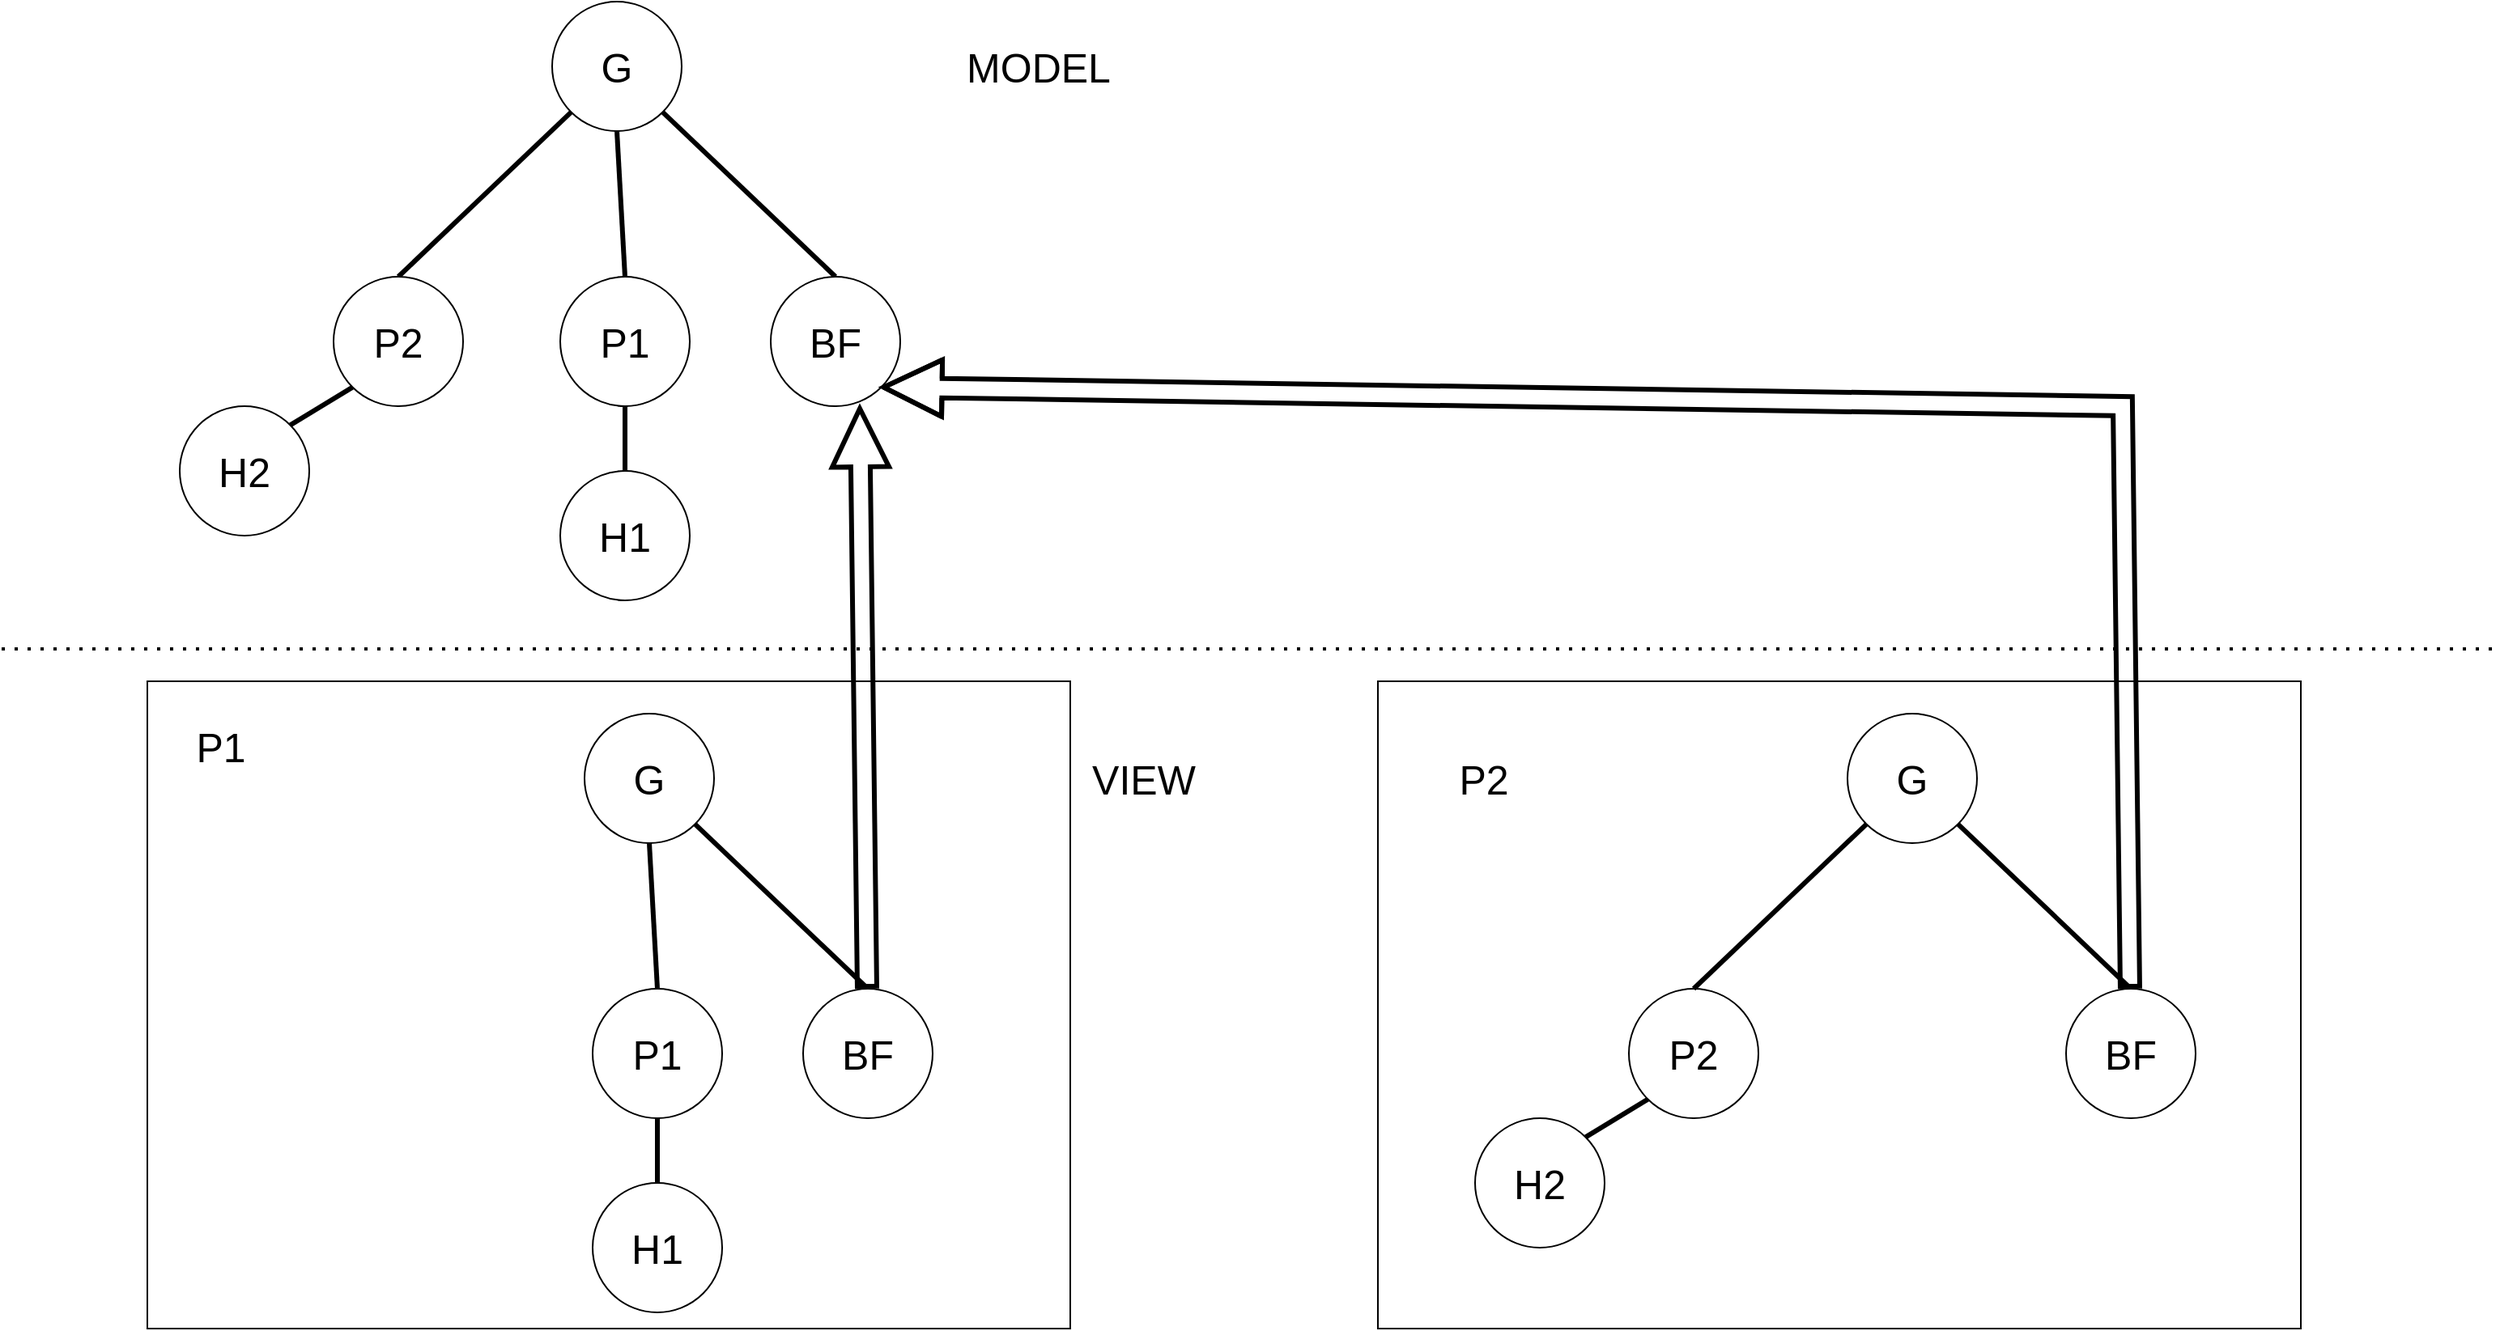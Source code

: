 <mxfile pages="2">
    <diagram name="GameLoop logics" id="K8I0entXAn2vORYXvAi0">
        <mxGraphModel dx="1479" dy="970" grid="1" gridSize="10" guides="1" tooltips="1" connect="1" arrows="1" fold="1" page="1" pageScale="1" pageWidth="827" pageHeight="1169" math="0" shadow="0">
            <root>
                <mxCell id="0"/>
                <mxCell id="1" parent="0"/>
                <mxCell id="wLyuKHuWmscirSS6YlSI-44" value="" style="rounded=0;whiteSpace=wrap;html=1;fontSize=25;" vertex="1" parent="1">
                    <mxGeometry x="100" y="460" width="570" height="400" as="geometry"/>
                </mxCell>
                <mxCell id="wLyuKHuWmscirSS6YlSI-26" value="" style="rounded=0;whiteSpace=wrap;html=1;fontSize=25;" vertex="1" parent="1">
                    <mxGeometry x="860" y="460" width="570" height="400" as="geometry"/>
                </mxCell>
                <mxCell id="wLyuKHuWmscirSS6YlSI-5" style="edgeStyle=none;rounded=0;html=1;exitX=0;exitY=1;exitDx=0;exitDy=0;entryX=0.5;entryY=0;entryDx=0;entryDy=0;strokeWidth=3;fontSize=25;endArrow=none;endFill=0;endSize=11;" edge="1" parent="1" source="wLyuKHuWmscirSS6YlSI-1" target="wLyuKHuWmscirSS6YlSI-4">
                    <mxGeometry relative="1" as="geometry"/>
                </mxCell>
                <mxCell id="wLyuKHuWmscirSS6YlSI-6" style="edgeStyle=none;rounded=0;html=1;exitX=0.5;exitY=1;exitDx=0;exitDy=0;entryX=0.5;entryY=0;entryDx=0;entryDy=0;strokeWidth=3;fontSize=25;endArrow=none;endFill=0;endSize=11;" edge="1" parent="1" source="wLyuKHuWmscirSS6YlSI-1" target="wLyuKHuWmscirSS6YlSI-3">
                    <mxGeometry relative="1" as="geometry"/>
                </mxCell>
                <mxCell id="wLyuKHuWmscirSS6YlSI-7" style="edgeStyle=none;rounded=0;html=1;exitX=1;exitY=1;exitDx=0;exitDy=0;entryX=0.5;entryY=0;entryDx=0;entryDy=0;strokeWidth=3;fontSize=25;endArrow=none;endFill=0;endSize=11;" edge="1" parent="1" source="wLyuKHuWmscirSS6YlSI-1" target="wLyuKHuWmscirSS6YlSI-2">
                    <mxGeometry relative="1" as="geometry"/>
                </mxCell>
                <mxCell id="wLyuKHuWmscirSS6YlSI-1" value="G" style="ellipse;whiteSpace=wrap;html=1;aspect=fixed;fontSize=25;" vertex="1" parent="1">
                    <mxGeometry x="350" y="40" width="80" height="80" as="geometry"/>
                </mxCell>
                <mxCell id="wLyuKHuWmscirSS6YlSI-2" value="BF" style="ellipse;whiteSpace=wrap;html=1;aspect=fixed;fontSize=25;" vertex="1" parent="1">
                    <mxGeometry x="485" y="210" width="80" height="80" as="geometry"/>
                </mxCell>
                <mxCell id="wLyuKHuWmscirSS6YlSI-11" style="edgeStyle=none;rounded=0;html=1;exitX=0.5;exitY=1;exitDx=0;exitDy=0;entryX=0.5;entryY=0;entryDx=0;entryDy=0;strokeWidth=3;fontSize=25;endArrow=none;endFill=0;endSize=11;" edge="1" parent="1" source="wLyuKHuWmscirSS6YlSI-3" target="wLyuKHuWmscirSS6YlSI-10">
                    <mxGeometry relative="1" as="geometry"/>
                </mxCell>
                <mxCell id="wLyuKHuWmscirSS6YlSI-3" value="P1" style="ellipse;whiteSpace=wrap;html=1;aspect=fixed;fontSize=25;" vertex="1" parent="1">
                    <mxGeometry x="355" y="210" width="80" height="80" as="geometry"/>
                </mxCell>
                <mxCell id="wLyuKHuWmscirSS6YlSI-8" style="edgeStyle=none;rounded=0;html=1;exitX=0;exitY=1;exitDx=0;exitDy=0;strokeWidth=3;fontSize=25;endArrow=none;endFill=0;endSize=11;entryX=1;entryY=0;entryDx=0;entryDy=0;" edge="1" parent="1" source="wLyuKHuWmscirSS6YlSI-4" target="wLyuKHuWmscirSS6YlSI-9">
                    <mxGeometry relative="1" as="geometry">
                        <mxPoint x="170" y="320" as="targetPoint"/>
                    </mxGeometry>
                </mxCell>
                <mxCell id="wLyuKHuWmscirSS6YlSI-4" value="P2" style="ellipse;whiteSpace=wrap;html=1;aspect=fixed;fontSize=25;" vertex="1" parent="1">
                    <mxGeometry x="215" y="210" width="80" height="80" as="geometry"/>
                </mxCell>
                <mxCell id="wLyuKHuWmscirSS6YlSI-9" value="H2" style="ellipse;whiteSpace=wrap;html=1;aspect=fixed;fontSize=25;" vertex="1" parent="1">
                    <mxGeometry x="120" y="290" width="80" height="80" as="geometry"/>
                </mxCell>
                <mxCell id="wLyuKHuWmscirSS6YlSI-10" value="H1" style="ellipse;whiteSpace=wrap;html=1;aspect=fixed;fontSize=25;" vertex="1" parent="1">
                    <mxGeometry x="355" y="330" width="80" height="80" as="geometry"/>
                </mxCell>
                <mxCell id="wLyuKHuWmscirSS6YlSI-12" value="" style="endArrow=none;dashed=1;html=1;dashPattern=1 3;strokeWidth=2;rounded=0;fontSize=25;endSize=11;" edge="1" parent="1">
                    <mxGeometry width="50" height="50" relative="1" as="geometry">
                        <mxPoint x="10" y="440" as="sourcePoint"/>
                        <mxPoint x="1550" y="440" as="targetPoint"/>
                    </mxGeometry>
                </mxCell>
                <mxCell id="wLyuKHuWmscirSS6YlSI-13" value="MODEL" style="text;html=1;align=center;verticalAlign=middle;resizable=0;points=[];autosize=1;strokeColor=none;fillColor=none;fontSize=25;" vertex="1" parent="1">
                    <mxGeometry x="595" y="60" width="110" height="40" as="geometry"/>
                </mxCell>
                <mxCell id="wLyuKHuWmscirSS6YlSI-14" value="VIEW" style="text;html=1;align=center;verticalAlign=middle;resizable=0;points=[];autosize=1;strokeColor=none;fillColor=none;fontSize=25;" vertex="1" parent="1">
                    <mxGeometry x="670" y="500" width="90" height="40" as="geometry"/>
                </mxCell>
                <mxCell id="wLyuKHuWmscirSS6YlSI-16" style="edgeStyle=none;rounded=0;html=1;exitX=0.5;exitY=1;exitDx=0;exitDy=0;entryX=0.5;entryY=0;entryDx=0;entryDy=0;strokeWidth=3;fontSize=25;endArrow=none;endFill=0;endSize=11;" edge="1" parent="1" source="wLyuKHuWmscirSS6YlSI-18" target="wLyuKHuWmscirSS6YlSI-21">
                    <mxGeometry relative="1" as="geometry"/>
                </mxCell>
                <mxCell id="wLyuKHuWmscirSS6YlSI-17" style="edgeStyle=none;rounded=0;html=1;exitX=1;exitY=1;exitDx=0;exitDy=0;entryX=0.5;entryY=0;entryDx=0;entryDy=0;strokeWidth=3;fontSize=25;endArrow=none;endFill=0;endSize=11;" edge="1" parent="1" source="wLyuKHuWmscirSS6YlSI-18" target="wLyuKHuWmscirSS6YlSI-19">
                    <mxGeometry relative="1" as="geometry"/>
                </mxCell>
                <mxCell id="wLyuKHuWmscirSS6YlSI-18" value="G" style="ellipse;whiteSpace=wrap;html=1;aspect=fixed;fontSize=25;" vertex="1" parent="1">
                    <mxGeometry x="370" y="480" width="80" height="80" as="geometry"/>
                </mxCell>
                <mxCell id="wLyuKHuWmscirSS6YlSI-19" value="BF" style="ellipse;whiteSpace=wrap;html=1;aspect=fixed;fontSize=25;" vertex="1" parent="1">
                    <mxGeometry x="505" y="650" width="80" height="80" as="geometry"/>
                </mxCell>
                <mxCell id="wLyuKHuWmscirSS6YlSI-45" style="edgeStyle=none;rounded=0;html=1;exitX=0.5;exitY=1;exitDx=0;exitDy=0;entryX=0.5;entryY=0;entryDx=0;entryDy=0;strokeWidth=3;fontSize=25;endArrow=none;endFill=0;endSize=11;" edge="1" parent="1" source="wLyuKHuWmscirSS6YlSI-21" target="wLyuKHuWmscirSS6YlSI-25">
                    <mxGeometry relative="1" as="geometry"/>
                </mxCell>
                <mxCell id="wLyuKHuWmscirSS6YlSI-21" value="P1" style="ellipse;whiteSpace=wrap;html=1;aspect=fixed;fontSize=25;" vertex="1" parent="1">
                    <mxGeometry x="375" y="650" width="80" height="80" as="geometry"/>
                </mxCell>
                <mxCell id="wLyuKHuWmscirSS6YlSI-25" value="H1" style="ellipse;whiteSpace=wrap;html=1;aspect=fixed;fontSize=25;" vertex="1" parent="1">
                    <mxGeometry x="375" y="770" width="80" height="80" as="geometry"/>
                </mxCell>
                <mxCell id="wLyuKHuWmscirSS6YlSI-34" style="edgeStyle=none;rounded=0;html=1;exitX=0;exitY=1;exitDx=0;exitDy=0;strokeWidth=3;fontSize=25;endArrow=none;endFill=0;endSize=11;entryX=1;entryY=0;entryDx=0;entryDy=0;" edge="1" source="wLyuKHuWmscirSS6YlSI-36" target="wLyuKHuWmscirSS6YlSI-35" parent="1">
                    <mxGeometry relative="1" as="geometry">
                        <mxPoint x="970" y="760" as="targetPoint"/>
                    </mxGeometry>
                </mxCell>
                <mxCell id="wLyuKHuWmscirSS6YlSI-35" value="H2" style="ellipse;whiteSpace=wrap;html=1;aspect=fixed;fontSize=25;" vertex="1" parent="1">
                    <mxGeometry x="920" y="730" width="80" height="80" as="geometry"/>
                </mxCell>
                <mxCell id="wLyuKHuWmscirSS6YlSI-36" value="P2" style="ellipse;whiteSpace=wrap;html=1;aspect=fixed;fontSize=25;" vertex="1" parent="1">
                    <mxGeometry x="1015" y="650" width="80" height="80" as="geometry"/>
                </mxCell>
                <mxCell id="wLyuKHuWmscirSS6YlSI-37" style="edgeStyle=none;rounded=0;html=1;exitX=0;exitY=1;exitDx=0;exitDy=0;entryX=0.5;entryY=0;entryDx=0;entryDy=0;strokeWidth=3;fontSize=25;endArrow=none;endFill=0;endSize=11;" edge="1" source="wLyuKHuWmscirSS6YlSI-38" target="wLyuKHuWmscirSS6YlSI-36" parent="1">
                    <mxGeometry relative="1" as="geometry"/>
                </mxCell>
                <mxCell id="wLyuKHuWmscirSS6YlSI-38" value="G" style="ellipse;whiteSpace=wrap;html=1;aspect=fixed;fontSize=25;" vertex="1" parent="1">
                    <mxGeometry x="1150" y="480" width="80" height="80" as="geometry"/>
                </mxCell>
                <mxCell id="wLyuKHuWmscirSS6YlSI-41" style="edgeStyle=none;rounded=0;html=1;exitX=1;exitY=1;exitDx=0;exitDy=0;entryX=0.5;entryY=0;entryDx=0;entryDy=0;strokeWidth=3;fontSize=25;endArrow=none;endFill=0;endSize=11;" edge="1" source="wLyuKHuWmscirSS6YlSI-38" target="wLyuKHuWmscirSS6YlSI-42" parent="1">
                    <mxGeometry relative="1" as="geometry"/>
                </mxCell>
                <mxCell id="wLyuKHuWmscirSS6YlSI-42" value="BF" style="ellipse;whiteSpace=wrap;html=1;aspect=fixed;fontSize=25;" vertex="1" parent="1">
                    <mxGeometry x="1285" y="650" width="80" height="80" as="geometry"/>
                </mxCell>
                <mxCell id="wLyuKHuWmscirSS6YlSI-46" value="" style="shape=flexArrow;endArrow=classic;html=1;rounded=0;strokeWidth=3;fontSize=25;endSize=11;" edge="1" parent="1" source="wLyuKHuWmscirSS6YlSI-19">
                    <mxGeometry width="50" height="50" relative="1" as="geometry">
                        <mxPoint x="750" y="500" as="sourcePoint"/>
                        <mxPoint x="540" y="290" as="targetPoint"/>
                    </mxGeometry>
                </mxCell>
                <mxCell id="wLyuKHuWmscirSS6YlSI-47" value="" style="shape=flexArrow;endArrow=classic;html=1;rounded=0;strokeWidth=3;fontSize=25;endSize=11;entryX=1;entryY=1;entryDx=0;entryDy=0;" edge="1" parent="1" source="wLyuKHuWmscirSS6YlSI-42" target="wLyuKHuWmscirSS6YlSI-2">
                    <mxGeometry width="50" height="50" relative="1" as="geometry">
                        <mxPoint x="553.252" y="660.038" as="sourcePoint"/>
                        <mxPoint x="536.816" y="299.959" as="targetPoint"/>
                        <Array as="points">
                            <mxPoint x="1320" y="290"/>
                        </Array>
                    </mxGeometry>
                </mxCell>
                <mxCell id="wLyuKHuWmscirSS6YlSI-48" value="P1" style="text;html=1;align=center;verticalAlign=middle;resizable=0;points=[];autosize=1;strokeColor=none;fillColor=none;fontSize=25;" vertex="1" parent="1">
                    <mxGeometry x="120" y="480" width="50" height="40" as="geometry"/>
                </mxCell>
                <mxCell id="wLyuKHuWmscirSS6YlSI-49" value="P2" style="text;html=1;align=center;verticalAlign=middle;resizable=0;points=[];autosize=1;strokeColor=none;fillColor=none;fontSize=25;" vertex="1" parent="1">
                    <mxGeometry x="900" y="500" width="50" height="40" as="geometry"/>
                </mxCell>
            </root>
        </mxGraphModel>
    </diagram>
    <diagram id="ECH3pPtd6QQJtXg-LJKk" name="Struttura Progetto">
        <mxGraphModel dx="1813" dy="647" grid="1" gridSize="10" guides="1" tooltips="1" connect="1" arrows="1" fold="1" page="1" pageScale="1" pageWidth="827" pageHeight="1169" math="0" shadow="0">
            <root>
                <mxCell id="0"/>
                <mxCell id="1" parent="0"/>
                <mxCell id="9Mm-cmHZhTrKChTn1MuW-1" style="edgeStyle=none;rounded=0;html=1;entryX=0;entryY=0.5;entryDx=0;entryDy=0;fontSize=21;endArrow=diamond;endFill=1;exitX=1;exitY=0.5;exitDx=0;exitDy=0;endSize=20;" parent="1" source="9Mm-cmHZhTrKChTn1MuW-13" target="9Mm-cmHZhTrKChTn1MuW-8" edge="1">
                    <mxGeometry relative="1" as="geometry">
                        <mxPoint x="330.0" y="285" as="sourcePoint"/>
                    </mxGeometry>
                </mxCell>
                <mxCell id="9Mm-cmHZhTrKChTn1MuW-3" value="2" style="edgeLabel;html=1;align=center;verticalAlign=middle;resizable=0;points=[];fontSize=21;" parent="9Mm-cmHZhTrKChTn1MuW-1" vertex="1" connectable="0">
                    <mxGeometry x="-0.85" y="-1" relative="1" as="geometry">
                        <mxPoint x="-1" y="-21" as="offset"/>
                    </mxGeometry>
                </mxCell>
                <mxCell id="9Mm-cmHZhTrKChTn1MuW-5" value="" style="endArrow=diamond;endFill=0;endSize=24;html=1;rounded=0;exitX=0.5;exitY=0;exitDx=0;exitDy=0;entryX=0;entryY=0.5;entryDx=0;entryDy=0;edgeStyle=orthogonalEdgeStyle;" parent="1" source="9Mm-cmHZhTrKChTn1MuW-25" target="9Mm-cmHZhTrKChTn1MuW-17" edge="1">
                    <mxGeometry width="160" relative="1" as="geometry">
                        <mxPoint x="180" y="510" as="sourcePoint"/>
                        <mxPoint x="180" y="640" as="targetPoint"/>
                    </mxGeometry>
                </mxCell>
                <mxCell id="9Mm-cmHZhTrKChTn1MuW-6" value="&lt;font style=&quot;font-size: 21px;&quot;&gt;0..2&lt;/font&gt;" style="edgeLabel;html=1;align=center;verticalAlign=middle;resizable=0;points=[];" parent="9Mm-cmHZhTrKChTn1MuW-5" vertex="1" connectable="0">
                    <mxGeometry x="-0.819" y="-2" relative="1" as="geometry">
                        <mxPoint x="78" y="-46" as="offset"/>
                    </mxGeometry>
                </mxCell>
                <mxCell id="9Mm-cmHZhTrKChTn1MuW-7" value="*" style="edgeLabel;html=1;align=center;verticalAlign=middle;resizable=0;points=[];fontSize=21;" parent="9Mm-cmHZhTrKChTn1MuW-5" vertex="1" connectable="0">
                    <mxGeometry x="-0.715" y="2" relative="1" as="geometry">
                        <mxPoint x="-8" y="13" as="offset"/>
                    </mxGeometry>
                </mxCell>
                <mxCell id="9Mm-cmHZhTrKChTn1MuW-8" value="Game" style="rounded=0;whiteSpace=wrap;html=1;fontSize=21;" parent="1" vertex="1">
                    <mxGeometry x="510" y="250" width="120" height="60" as="geometry"/>
                </mxCell>
                <mxCell id="9Mm-cmHZhTrKChTn1MuW-9" style="edgeStyle=orthogonalEdgeStyle;rounded=0;html=1;exitX=0.25;exitY=0;exitDx=0;exitDy=0;entryX=1;entryY=0.5;entryDx=0;entryDy=0;fontSize=21;endArrow=none;endFill=0;" parent="1" source="9Mm-cmHZhTrKChTn1MuW-13" target="9Mm-cmHZhTrKChTn1MuW-17" edge="1">
                    <mxGeometry relative="1" as="geometry"/>
                </mxCell>
                <mxCell id="9Mm-cmHZhTrKChTn1MuW-10" value="holds" style="edgeLabel;html=1;align=center;verticalAlign=middle;resizable=0;points=[];fontSize=21;" parent="9Mm-cmHZhTrKChTn1MuW-9" vertex="1" connectable="0">
                    <mxGeometry x="-0.142" y="-1" relative="1" as="geometry">
                        <mxPoint x="-50" y="1" as="offset"/>
                    </mxGeometry>
                </mxCell>
                <mxCell id="9Mm-cmHZhTrKChTn1MuW-11" value="1" style="edgeLabel;html=1;align=center;verticalAlign=middle;resizable=0;points=[];fontSize=21;" parent="9Mm-cmHZhTrKChTn1MuW-9" vertex="1" connectable="0">
                    <mxGeometry x="-0.75" y="1" relative="1" as="geometry">
                        <mxPoint x="11" y="16" as="offset"/>
                    </mxGeometry>
                </mxCell>
                <mxCell id="9Mm-cmHZhTrKChTn1MuW-12" value="1" style="edgeLabel;html=1;align=center;verticalAlign=middle;resizable=0;points=[];fontSize=21;" parent="9Mm-cmHZhTrKChTn1MuW-9" vertex="1" connectable="0">
                    <mxGeometry x="0.797" relative="1" as="geometry">
                        <mxPoint x="-6" y="-20" as="offset"/>
                    </mxGeometry>
                </mxCell>
                <mxCell id="1IONxU3glSTm9N3h4Tqr-2" style="edgeStyle=orthogonalEdgeStyle;html=1;exitX=0;exitY=0.5;exitDx=0;exitDy=0;entryX=0.5;entryY=0;entryDx=0;entryDy=0;rounded=0;endArrow=none;endFill=0;" edge="1" parent="1" source="9Mm-cmHZhTrKChTn1MuW-13" target="1IONxU3glSTm9N3h4Tqr-1">
                    <mxGeometry relative="1" as="geometry"/>
                </mxCell>
                <mxCell id="1IONxU3glSTm9N3h4Tqr-3" value="&lt;font style=&quot;font-size: 21px;&quot;&gt;has a&lt;/font&gt;" style="edgeLabel;html=1;align=center;verticalAlign=middle;resizable=0;points=[];" vertex="1" connectable="0" parent="1IONxU3glSTm9N3h4Tqr-2">
                    <mxGeometry x="-0.102" y="1" relative="1" as="geometry">
                        <mxPoint x="58" as="offset"/>
                    </mxGeometry>
                </mxCell>
                <mxCell id="1IONxU3glSTm9N3h4Tqr-4" value="1" style="edgeLabel;html=1;align=center;verticalAlign=middle;resizable=0;points=[];fontSize=21;" vertex="1" connectable="0" parent="1IONxU3glSTm9N3h4Tqr-2">
                    <mxGeometry x="-0.883" y="2" relative="1" as="geometry">
                        <mxPoint x="8" y="18" as="offset"/>
                    </mxGeometry>
                </mxCell>
                <mxCell id="1IONxU3glSTm9N3h4Tqr-5" value="1" style="edgeLabel;html=1;align=center;verticalAlign=middle;resizable=0;points=[];fontSize=21;" vertex="1" connectable="0" parent="1IONxU3glSTm9N3h4Tqr-2">
                    <mxGeometry x="0.809" y="-1" relative="1" as="geometry">
                        <mxPoint x="-9" y="21" as="offset"/>
                    </mxGeometry>
                </mxCell>
                <mxCell id="1IONxU3glSTm9N3h4Tqr-25" style="edgeStyle=none;rounded=0;html=1;exitX=0.25;exitY=1;exitDx=0;exitDy=0;fontSize=21;endArrow=none;endFill=0;endSize=20;entryX=0.25;entryY=0;entryDx=0;entryDy=0;" edge="1" parent="1" source="9Mm-cmHZhTrKChTn1MuW-13" target="1IONxU3glSTm9N3h4Tqr-12">
                    <mxGeometry relative="1" as="geometry">
                        <mxPoint x="380" y="430" as="targetPoint"/>
                    </mxGeometry>
                </mxCell>
                <mxCell id="1IONxU3glSTm9N3h4Tqr-26" value="play" style="edgeLabel;html=1;align=center;verticalAlign=middle;resizable=0;points=[];fontSize=21;" vertex="1" connectable="0" parent="1IONxU3glSTm9N3h4Tqr-25">
                    <mxGeometry x="0.139" y="1" relative="1" as="geometry">
                        <mxPoint x="-1" y="11" as="offset"/>
                    </mxGeometry>
                </mxCell>
                <mxCell id="1IONxU3glSTm9N3h4Tqr-37" style="edgeStyle=none;rounded=0;html=1;exitX=0.75;exitY=0;exitDx=0;exitDy=0;entryX=0.5;entryY=1;entryDx=0;entryDy=0;fontSize=21;endArrow=none;endFill=0;endSize=20;" edge="1" parent="1" source="9Mm-cmHZhTrKChTn1MuW-13" target="1IONxU3glSTm9N3h4Tqr-36">
                    <mxGeometry relative="1" as="geometry"/>
                </mxCell>
                <mxCell id="1IONxU3glSTm9N3h4Tqr-45" value="has" style="edgeLabel;html=1;align=center;verticalAlign=middle;resizable=0;points=[];fontSize=21;" vertex="1" connectable="0" parent="1IONxU3glSTm9N3h4Tqr-37">
                    <mxGeometry x="0.246" y="-3" relative="1" as="geometry">
                        <mxPoint as="offset"/>
                    </mxGeometry>
                </mxCell>
                <mxCell id="1IONxU3glSTm9N3h4Tqr-43" style="edgeStyle=none;rounded=0;html=1;exitX=0.75;exitY=1;exitDx=0;exitDy=0;entryX=0.75;entryY=0;entryDx=0;entryDy=0;fontSize=21;endArrow=none;endFill=0;endSize=20;" edge="1" parent="1" source="9Mm-cmHZhTrKChTn1MuW-13" target="1IONxU3glSTm9N3h4Tqr-12">
                    <mxGeometry relative="1" as="geometry"/>
                </mxCell>
                <mxCell id="1IONxU3glSTm9N3h4Tqr-44" value="direct attacks" style="edgeLabel;html=1;align=center;verticalAlign=middle;resizable=0;points=[];fontSize=21;" vertex="1" connectable="0" parent="1IONxU3glSTm9N3h4Tqr-43">
                    <mxGeometry x="-0.29" y="1" relative="1" as="geometry">
                        <mxPoint x="39" y="-1" as="offset"/>
                    </mxGeometry>
                </mxCell>
                <mxCell id="9Mm-cmHZhTrKChTn1MuW-13" value="Player" style="rounded=0;whiteSpace=wrap;html=1;fontSize=21;" parent="1" vertex="1">
                    <mxGeometry x="240" y="250" width="120" height="60" as="geometry"/>
                </mxCell>
                <mxCell id="9Mm-cmHZhTrKChTn1MuW-14" style="edgeStyle=orthogonalEdgeStyle;rounded=0;html=1;entryX=0.75;entryY=1;entryDx=0;entryDy=0;strokeWidth=1;fontSize=21;endArrow=diamond;endFill=1;endSize=20;exitX=0.5;exitY=0;exitDx=0;exitDy=0;" parent="1" source="9Mm-cmHZhTrKChTn1MuW-16" target="9Mm-cmHZhTrKChTn1MuW-8" edge="1">
                    <mxGeometry relative="1" as="geometry"/>
                </mxCell>
                <mxCell id="9Mm-cmHZhTrKChTn1MuW-15" value="1" style="edgeLabel;html=1;align=center;verticalAlign=middle;resizable=0;points=[];fontSize=21;" parent="9Mm-cmHZhTrKChTn1MuW-14" vertex="1" connectable="0">
                    <mxGeometry x="-0.814" y="1" relative="1" as="geometry">
                        <mxPoint x="11" y="-3" as="offset"/>
                    </mxGeometry>
                </mxCell>
                <mxCell id="9Mm-cmHZhTrKChTn1MuW-16" value="Turn" style="rounded=0;whiteSpace=wrap;html=1;fontSize=21;" parent="1" vertex="1">
                    <mxGeometry x="707" y="438" width="120" height="60" as="geometry"/>
                </mxCell>
                <mxCell id="9Mm-cmHZhTrKChTn1MuW-17" value="Deck" style="rounded=0;whiteSpace=wrap;html=1;fontSize=21;" parent="1" vertex="1">
                    <mxGeometry x="-30" y="190" width="120" height="60" as="geometry"/>
                </mxCell>
                <mxCell id="9Mm-cmHZhTrKChTn1MuW-18" style="edgeStyle=orthogonalEdgeStyle;rounded=0;html=1;entryX=0.25;entryY=1;entryDx=0;entryDy=0;strokeWidth=1;fontSize=21;endArrow=diamond;endFill=1;endSize=20;" parent="1" source="9Mm-cmHZhTrKChTn1MuW-20" target="9Mm-cmHZhTrKChTn1MuW-8" edge="1">
                    <mxGeometry relative="1" as="geometry"/>
                </mxCell>
                <mxCell id="9Mm-cmHZhTrKChTn1MuW-19" value="1" style="edgeLabel;html=1;align=center;verticalAlign=middle;resizable=0;points=[];fontSize=21;" parent="9Mm-cmHZhTrKChTn1MuW-18" vertex="1" connectable="0">
                    <mxGeometry x="-0.85" relative="1" as="geometry">
                        <mxPoint x="10" y="-5" as="offset"/>
                    </mxGeometry>
                </mxCell>
                <mxCell id="9Mm-cmHZhTrKChTn1MuW-20" value="Battlefield" style="whiteSpace=wrap;html=1;fontSize=21;" parent="1" vertex="1">
                    <mxGeometry x="480" y="448" width="120" height="60" as="geometry"/>
                </mxCell>
                <mxCell id="9Mm-cmHZhTrKChTn1MuW-25" value="Card" style="rounded=0;whiteSpace=wrap;html=1;fontSize=21;" parent="1" vertex="1">
                    <mxGeometry x="-220" y="260" width="120" height="60" as="geometry"/>
                </mxCell>
                <mxCell id="1IONxU3glSTm9N3h4Tqr-40" style="edgeStyle=none;rounded=0;html=1;fontSize=21;endArrow=none;endFill=0;endSize=20;dashed=1;exitX=0.992;exitY=0.37;exitDx=0;exitDy=0;exitPerimeter=0;" edge="1" parent="1" source="1IONxU3glSTm9N3h4Tqr-1">
                    <mxGeometry relative="1" as="geometry">
                        <mxPoint x="250" y="400" as="targetPoint"/>
                    </mxGeometry>
                </mxCell>
                <mxCell id="1IONxU3glSTm9N3h4Tqr-1" value="Hand" style="rounded=0;whiteSpace=wrap;html=1;fontSize=21;" vertex="1" parent="1">
                    <mxGeometry x="-30" y="378" width="120" height="60" as="geometry"/>
                </mxCell>
                <mxCell id="1IONxU3glSTm9N3h4Tqr-6" value="" style="endArrow=diamond;endFill=0;endSize=24;html=1;rounded=0;exitX=0.5;exitY=1;exitDx=0;exitDy=0;entryX=0;entryY=0.5;entryDx=0;entryDy=0;edgeStyle=orthogonalEdgeStyle;" edge="1" parent="1" source="9Mm-cmHZhTrKChTn1MuW-25" target="1IONxU3glSTm9N3h4Tqr-1">
                    <mxGeometry width="160" relative="1" as="geometry">
                        <mxPoint x="249.76" y="620" as="sourcePoint"/>
                        <mxPoint x="249.76" y="490" as="targetPoint"/>
                    </mxGeometry>
                </mxCell>
                <mxCell id="1IONxU3glSTm9N3h4Tqr-7" value="&lt;font style=&quot;font-size: 21px;&quot;&gt;0..2&lt;/font&gt;" style="edgeLabel;html=1;align=center;verticalAlign=middle;resizable=0;points=[];" vertex="1" connectable="0" parent="1IONxU3glSTm9N3h4Tqr-6">
                    <mxGeometry x="-0.819" y="-2" relative="1" as="geometry">
                        <mxPoint x="82" y="51" as="offset"/>
                    </mxGeometry>
                </mxCell>
                <mxCell id="1IONxU3glSTm9N3h4Tqr-8" value="*" style="edgeLabel;html=1;align=center;verticalAlign=middle;resizable=0;points=[];fontSize=21;" vertex="1" connectable="0" parent="1IONxU3glSTm9N3h4Tqr-6">
                    <mxGeometry x="-0.715" y="2" relative="1" as="geometry">
                        <mxPoint x="-12" y="-3" as="offset"/>
                    </mxGeometry>
                </mxCell>
                <mxCell id="1IONxU3glSTm9N3h4Tqr-13" style="edgeStyle=none;rounded=0;html=1;entryX=0;entryY=0.5;entryDx=0;entryDy=0;fontSize=21;endArrow=diamond;endFill=1;exitX=1;exitY=0.5;exitDx=0;exitDy=0;endSize=20;" edge="1" parent="1" source="1IONxU3glSTm9N3h4Tqr-12" target="9Mm-cmHZhTrKChTn1MuW-20">
                    <mxGeometry relative="1" as="geometry">
                        <Array as="points"/>
                    </mxGeometry>
                </mxCell>
                <mxCell id="1IONxU3glSTm9N3h4Tqr-12" value="PlacedCard" style="rounded=0;whiteSpace=wrap;html=1;fontSize=21;" vertex="1" parent="1">
                    <mxGeometry x="240" y="448" width="120" height="60" as="geometry"/>
                </mxCell>
                <mxCell id="1IONxU3glSTm9N3h4Tqr-15" value="0..*" style="text;html=1;align=center;verticalAlign=middle;resizable=0;points=[];autosize=1;strokeColor=none;fillColor=none;fontSize=21;" vertex="1" parent="1">
                    <mxGeometry x="220" y="418" width="60" height="40" as="geometry"/>
                </mxCell>
                <mxCell id="1IONxU3glSTm9N3h4Tqr-17" style="edgeStyle=none;rounded=0;html=1;fontSize=21;endArrow=none;endFill=0;endSize=20;exitX=0.5;exitY=1;exitDx=0;exitDy=0;" edge="1" parent="1" source="1IONxU3glSTm9N3h4Tqr-16">
                    <mxGeometry relative="1" as="geometry">
                        <mxPoint x="570" y="250" as="targetPoint"/>
                    </mxGeometry>
                </mxCell>
                <mxCell id="1IONxU3glSTm9N3h4Tqr-18" value="joins" style="edgeLabel;html=1;align=center;verticalAlign=middle;resizable=0;points=[];fontSize=21;" vertex="1" connectable="0" parent="1IONxU3glSTm9N3h4Tqr-17">
                    <mxGeometry x="0.2" relative="1" as="geometry">
                        <mxPoint y="-8" as="offset"/>
                    </mxGeometry>
                </mxCell>
                <mxCell id="1IONxU3glSTm9N3h4Tqr-16" value="User" style="rounded=0;whiteSpace=wrap;html=1;fontSize=21;" vertex="1" parent="1">
                    <mxGeometry x="510" y="60" width="120" height="60" as="geometry"/>
                </mxCell>
                <mxCell id="1IONxU3glSTm9N3h4Tqr-19" value="0..*" style="text;html=1;align=center;verticalAlign=middle;resizable=0;points=[];autosize=1;strokeColor=none;fillColor=none;fontSize=21;" vertex="1" parent="1">
                    <mxGeometry x="560" y="110" width="60" height="40" as="geometry"/>
                </mxCell>
                <mxCell id="1IONxU3glSTm9N3h4Tqr-20" value="1" style="text;html=1;align=center;verticalAlign=middle;resizable=0;points=[];autosize=1;strokeColor=none;fillColor=none;fontSize=21;" vertex="1" parent="1">
                    <mxGeometry x="560" y="220" width="40" height="40" as="geometry"/>
                </mxCell>
                <mxCell id="1IONxU3glSTm9N3h4Tqr-21" style="edgeStyle=orthogonalEdgeStyle;rounded=0;html=1;entryX=1;entryY=0.5;entryDx=0;entryDy=0;strokeWidth=1;fontSize=21;endArrow=diamond;endFill=1;endSize=20;exitX=0;exitY=0.5;exitDx=0;exitDy=0;" edge="1" parent="1" source="1IONxU3glSTm9N3h4Tqr-23" target="9Mm-cmHZhTrKChTn1MuW-8">
                    <mxGeometry relative="1" as="geometry">
                        <mxPoint x="740" y="280" as="sourcePoint"/>
                        <mxPoint x="610" y="320" as="targetPoint"/>
                    </mxGeometry>
                </mxCell>
                <mxCell id="1IONxU3glSTm9N3h4Tqr-23" value="Spectator" style="rounded=0;whiteSpace=wrap;html=1;fontSize=21;" vertex="1" parent="1">
                    <mxGeometry x="707" y="250" width="120" height="60" as="geometry"/>
                </mxCell>
                <mxCell id="1IONxU3glSTm9N3h4Tqr-24" value="0..*" style="text;html=1;align=center;verticalAlign=middle;resizable=0;points=[];autosize=1;strokeColor=none;fillColor=none;fontSize=21;" vertex="1" parent="1">
                    <mxGeometry x="660" y="250" width="60" height="40" as="geometry"/>
                </mxCell>
                <mxCell id="1IONxU3glSTm9N3h4Tqr-28" value="0..*" style="text;html=1;align=center;verticalAlign=middle;resizable=0;points=[];autosize=1;strokeColor=none;fillColor=none;fontSize=21;" vertex="1" parent="1">
                    <mxGeometry x="380" y="448" width="60" height="40" as="geometry"/>
                </mxCell>
                <mxCell id="1IONxU3glSTm9N3h4Tqr-29" value="1" style="text;html=1;align=center;verticalAlign=middle;resizable=0;points=[];autosize=1;strokeColor=none;fillColor=none;fontSize=21;" vertex="1" parent="1">
                    <mxGeometry x="240" y="300" width="40" height="40" as="geometry"/>
                </mxCell>
                <mxCell id="1IONxU3glSTm9N3h4Tqr-34" value="0..*" style="text;html=1;align=center;verticalAlign=middle;resizable=0;points=[];autosize=1;strokeColor=none;fillColor=none;fontSize=21;" vertex="1" parent="1">
                    <mxGeometry x="260" y="498" width="60" height="40" as="geometry"/>
                </mxCell>
                <mxCell id="1IONxU3glSTm9N3h4Tqr-35" value="0..*" style="text;html=1;align=center;verticalAlign=middle;resizable=0;points=[];autosize=1;strokeColor=none;fillColor=none;fontSize=21;" vertex="1" parent="1">
                    <mxGeometry x="190" y="458" width="60" height="40" as="geometry"/>
                </mxCell>
                <mxCell id="1IONxU3glSTm9N3h4Tqr-36" value="Life Points" style="rounded=0;whiteSpace=wrap;html=1;fontSize=21;" vertex="1" parent="1">
                    <mxGeometry x="270" y="60" width="120" height="60" as="geometry"/>
                </mxCell>
                <mxCell id="1IONxU3glSTm9N3h4Tqr-38" value="1" style="text;html=1;align=center;verticalAlign=middle;resizable=0;points=[];autosize=1;strokeColor=none;fillColor=none;fontSize=21;" vertex="1" parent="1">
                    <mxGeometry x="320" y="110" width="40" height="40" as="geometry"/>
                </mxCell>
                <mxCell id="1IONxU3glSTm9N3h4Tqr-39" value="1" style="text;html=1;align=center;verticalAlign=middle;resizable=0;points=[];autosize=1;strokeColor=none;fillColor=none;fontSize=21;" vertex="1" parent="1">
                    <mxGeometry x="320" y="220" width="40" height="40" as="geometry"/>
                </mxCell>
                <mxCell id="1IONxU3glSTm9N3h4Tqr-47" style="edgeStyle=none;rounded=0;html=1;exitX=0.25;exitY=1;exitDx=0;exitDy=0;entryX=0;entryY=0.75;entryDx=0;entryDy=0;fontSize=21;endArrow=none;endFill=0;endSize=20;" edge="1" parent="1" source="1IONxU3glSTm9N3h4Tqr-12" target="1IONxU3glSTm9N3h4Tqr-12">
                    <mxGeometry relative="1" as="geometry">
                        <Array as="points">
                            <mxPoint x="270" y="550"/>
                            <mxPoint x="210" y="550"/>
                            <mxPoint x="210" y="493"/>
                        </Array>
                    </mxGeometry>
                </mxCell>
                <mxCell id="1IONxU3glSTm9N3h4Tqr-48" value="attacks" style="edgeLabel;html=1;align=center;verticalAlign=middle;resizable=0;points=[];fontSize=21;" vertex="1" connectable="0" parent="1IONxU3glSTm9N3h4Tqr-47">
                    <mxGeometry x="0.234" y="-2" relative="1" as="geometry">
                        <mxPoint x="-12" y="15" as="offset"/>
                    </mxGeometry>
                </mxCell>
                <mxCell id="1IONxU3glSTm9N3h4Tqr-49" value="0..1" style="text;html=1;align=center;verticalAlign=middle;resizable=0;points=[];autosize=1;strokeColor=none;fillColor=none;fontSize=21;" vertex="1" parent="1">
                    <mxGeometry x="320" y="310" width="60" height="40" as="geometry"/>
                </mxCell>
                <mxCell id="1IONxU3glSTm9N3h4Tqr-50" value="0..*" style="text;html=1;align=center;verticalAlign=middle;resizable=0;points=[];autosize=1;strokeColor=none;fillColor=none;fontSize=21;" vertex="1" parent="1">
                    <mxGeometry x="320" y="418" width="60" height="40" as="geometry"/>
                </mxCell>
            </root>
        </mxGraphModel>
    </diagram>
    <diagram id="wANbDn2j-jqP6U3QL-yj" name="daisy chain">
        <mxGraphModel dx="2242" dy="913" grid="1" gridSize="10" guides="1" tooltips="1" connect="1" arrows="1" fold="1" page="1" pageScale="1" pageWidth="850" pageHeight="1100" math="0" shadow="0">
            <root>
                <mxCell id="0"/>
                <mxCell id="1" parent="0"/>
                <mxCell id="u9k8YTGe8svrHLL1ocL_-4" style="edgeStyle=none;html=1;exitX=0.25;exitY=1;exitDx=0;exitDy=0;entryX=0.5;entryY=0;entryDx=0;entryDy=0;fontSize=25;" parent="1" source="u9k8YTGe8svrHLL1ocL_-6" target="u9k8YTGe8svrHLL1ocL_-10" edge="1">
                    <mxGeometry relative="1" as="geometry"/>
                </mxCell>
                <mxCell id="u9k8YTGe8svrHLL1ocL_-5" style="edgeStyle=none;html=1;exitX=0.75;exitY=1;exitDx=0;exitDy=0;entryX=0.5;entryY=0;entryDx=0;entryDy=0;fontSize=25;" parent="1" source="u9k8YTGe8svrHLL1ocL_-6" target="u9k8YTGe8svrHLL1ocL_-11" edge="1">
                    <mxGeometry relative="1" as="geometry"/>
                </mxCell>
                <mxCell id="u9k8YTGe8svrHLL1ocL_-6" value="&lt;font style=&quot;font-size: 25px;&quot;&gt;CLIENT 2&lt;/font&gt;" style="rounded=0;whiteSpace=wrap;html=1;" parent="1" vertex="1">
                    <mxGeometry x="440" y="430" width="120" height="60" as="geometry"/>
                </mxCell>
                <mxCell id="u9k8YTGe8svrHLL1ocL_-7" value="&lt;font style=&quot;font-size: 25px;&quot;&gt;...&lt;/font&gt;" style="text;html=1;align=center;verticalAlign=middle;resizable=0;points=[];autosize=1;strokeColor=none;fillColor=none;" parent="1" vertex="1">
                    <mxGeometry x="760" y="440" width="40" height="40" as="geometry"/>
                </mxCell>
                <mxCell id="u9k8YTGe8svrHLL1ocL_-9" value="&lt;font style=&quot;font-size: 25px;&quot;&gt;MODEL 1&lt;/font&gt;" style="rounded=0;whiteSpace=wrap;html=1;" parent="1" vertex="1">
                    <mxGeometry x="200" y="535" width="120" height="50" as="geometry"/>
                </mxCell>
                <mxCell id="u9k8YTGe8svrHLL1ocL_-10" value="&lt;font style=&quot;font-size: 25px;&quot;&gt;VIEW 2&lt;/font&gt;" style="rounded=0;whiteSpace=wrap;html=1;" parent="1" vertex="1">
                    <mxGeometry x="380" y="535" width="100" height="50" as="geometry"/>
                </mxCell>
                <mxCell id="u9k8YTGe8svrHLL1ocL_-11" value="&lt;font style=&quot;font-size: 25px;&quot;&gt;MODEL 2&lt;/font&gt;" style="rounded=0;whiteSpace=wrap;html=1;" parent="1" vertex="1">
                    <mxGeometry x="525" y="535" width="120" height="50" as="geometry"/>
                </mxCell>
                <mxCell id="u9k8YTGe8svrHLL1ocL_-12" style="edgeStyle=none;html=1;exitX=0.31;exitY=0.8;exitDx=0;exitDy=0;exitPerimeter=0;entryX=0.5;entryY=0;entryDx=0;entryDy=0;fontSize=25;" parent="1" source="u9k8YTGe8svrHLL1ocL_-15" edge="1">
                    <mxGeometry relative="1" as="geometry">
                        <mxPoint x="180" y="430" as="targetPoint"/>
                    </mxGeometry>
                </mxCell>
                <mxCell id="u9k8YTGe8svrHLL1ocL_-13" style="edgeStyle=none;html=1;exitX=0.55;exitY=0.95;exitDx=0;exitDy=0;exitPerimeter=0;entryX=0.5;entryY=0;entryDx=0;entryDy=0;fontSize=25;" parent="1" source="u9k8YTGe8svrHLL1ocL_-15" target="u9k8YTGe8svrHLL1ocL_-6" edge="1">
                    <mxGeometry relative="1" as="geometry"/>
                </mxCell>
                <mxCell id="u9k8YTGe8svrHLL1ocL_-14" style="edgeStyle=none;html=1;exitX=0.8;exitY=0.8;exitDx=0;exitDy=0;exitPerimeter=0;entryX=0.425;entryY=0.025;entryDx=0;entryDy=0;entryPerimeter=0;fontSize=25;" parent="1" source="u9k8YTGe8svrHLL1ocL_-15" target="u9k8YTGe8svrHLL1ocL_-7" edge="1">
                    <mxGeometry relative="1" as="geometry"/>
                </mxCell>
                <mxCell id="u9k8YTGe8svrHLL1ocL_-15" value="Reflector" style="ellipse;shape=cloud;whiteSpace=wrap;html=1;fontSize=25;" parent="1" vertex="1">
                    <mxGeometry x="230" y="260" width="490" height="120" as="geometry"/>
                </mxCell>
                <mxCell id="u9k8YTGe8svrHLL1ocL_-16" style="edgeStyle=orthogonalEdgeStyle;html=1;entryX=0.5;entryY=1;entryDx=0;entryDy=0;fontSize=25;fontColor=#FF0000;strokeColor=#FF0000;" parent="1" source="u9k8YTGe8svrHLL1ocL_-19" target="u9k8YTGe8svrHLL1ocL_-9" edge="1">
                    <mxGeometry relative="1" as="geometry">
                        <Array as="points">
                            <mxPoint x="260" y="660"/>
                        </Array>
                    </mxGeometry>
                </mxCell>
                <mxCell id="u9k8YTGe8svrHLL1ocL_-17" style="edgeStyle=orthogonalEdgeStyle;html=1;entryX=0.5;entryY=1;entryDx=0;entryDy=0;fontSize=25;fontColor=#FF0000;strokeColor=#FF0000;" parent="1" source="u9k8YTGe8svrHLL1ocL_-19" target="u9k8YTGe8svrHLL1ocL_-11" edge="1">
                    <mxGeometry relative="1" as="geometry"/>
                </mxCell>
                <mxCell id="u9k8YTGe8svrHLL1ocL_-18" style="edgeStyle=orthogonalEdgeStyle;html=1;entryX=0.466;entryY=1.026;entryDx=0;entryDy=0;entryPerimeter=0;fontSize=25;fontColor=#FF0000;strokeColor=#FF0000;" parent="1" source="u9k8YTGe8svrHLL1ocL_-19" target="u9k8YTGe8svrHLL1ocL_-7" edge="1">
                    <mxGeometry relative="1" as="geometry"/>
                </mxCell>
                <mxCell id="u9k8YTGe8svrHLL1ocL_-19" value="&lt;font color=&quot;#ff0000&quot;&gt;BIT-IDENTICAL&lt;/font&gt;" style="text;html=1;align=center;verticalAlign=middle;resizable=0;points=[];autosize=1;strokeColor=none;fillColor=none;fontSize=25;" parent="1" vertex="1">
                    <mxGeometry x="310" y="640" width="200" height="40" as="geometry"/>
                </mxCell>
                <mxCell id="u9k8YTGe8svrHLL1ocL_-20" value="&lt;font style=&quot;font-size: 25px;&quot;&gt;CLIENT 1&lt;/font&gt;" style="rounded=0;whiteSpace=wrap;html=1;" parent="1" vertex="1">
                    <mxGeometry x="110" y="430" width="120" height="60" as="geometry"/>
                </mxCell>
                <mxCell id="u9k8YTGe8svrHLL1ocL_-21" style="edgeStyle=none;html=1;exitX=0.25;exitY=1;exitDx=0;exitDy=0;entryX=0.5;entryY=0;entryDx=0;entryDy=0;fontSize=25;" parent="1" source="u9k8YTGe8svrHLL1ocL_-20" target="u9k8YTGe8svrHLL1ocL_-22" edge="1">
                    <mxGeometry relative="1" as="geometry"/>
                </mxCell>
                <mxCell id="u9k8YTGe8svrHLL1ocL_-22" value="&lt;font style=&quot;font-size: 25px;&quot;&gt;VIEW 1&lt;/font&gt;" style="rounded=0;whiteSpace=wrap;html=1;" parent="1" vertex="1">
                    <mxGeometry x="20" y="535" width="100" height="50" as="geometry"/>
                </mxCell>
                <mxCell id="u9k8YTGe8svrHLL1ocL_-23" style="edgeStyle=none;html=1;exitX=0.75;exitY=1;exitDx=0;exitDy=0;entryX=0.5;entryY=0;entryDx=0;entryDy=0;fontSize=25;" parent="1" source="u9k8YTGe8svrHLL1ocL_-20" edge="1">
                    <mxGeometry relative="1" as="geometry">
                        <mxPoint x="250.0" y="535" as="targetPoint"/>
                    </mxGeometry>
                </mxCell>
                <mxCell id="u9k8YTGe8svrHLL1ocL_-24" style="edgeStyle=orthogonalEdgeStyle;html=1;exitX=1;exitY=0.5;exitDx=0;exitDy=0;entryX=0.5;entryY=0;entryDx=0;entryDy=0;entryPerimeter=0;" parent="1" source="u9k8YTGe8svrHLL1ocL_-27" target="u9k8YTGe8svrHLL1ocL_-37" edge="1">
                    <mxGeometry relative="1" as="geometry"/>
                </mxCell>
                <mxCell id="u9k8YTGe8svrHLL1ocL_-25" style="edgeStyle=orthogonalEdgeStyle;html=1;exitX=0.5;exitY=1;exitDx=0;exitDy=0;entryX=0.5;entryY=0;entryDx=0;entryDy=0;" parent="1" source="u9k8YTGe8svrHLL1ocL_-27" target="u9k8YTGe8svrHLL1ocL_-33" edge="1">
                    <mxGeometry relative="1" as="geometry"/>
                </mxCell>
                <mxCell id="u9k8YTGe8svrHLL1ocL_-26" style="edgeStyle=orthogonalEdgeStyle;html=1;exitX=0;exitY=0.5;exitDx=0;exitDy=0;entryX=0.5;entryY=0;entryDx=0;entryDy=0;" parent="1" source="u9k8YTGe8svrHLL1ocL_-27" target="u9k8YTGe8svrHLL1ocL_-29" edge="1">
                    <mxGeometry relative="1" as="geometry"/>
                </mxCell>
                <mxCell id="u9k8YTGe8svrHLL1ocL_-27" value="&lt;font style=&quot;font-size: 25px;&quot;&gt;MODEL&lt;/font&gt;" style="rounded=0;whiteSpace=wrap;html=1;" parent="1" vertex="1">
                    <mxGeometry x="375" y="790" width="100" height="50" as="geometry"/>
                </mxCell>
                <mxCell id="u9k8YTGe8svrHLL1ocL_-28" style="edgeStyle=orthogonalEdgeStyle;html=1;exitX=0.5;exitY=0;exitDx=0;exitDy=0;entryX=0;entryY=0.5;entryDx=0;entryDy=0;" parent="1" source="u9k8YTGe8svrHLL1ocL_-29" target="u9k8YTGe8svrHLL1ocL_-27" edge="1">
                    <mxGeometry relative="1" as="geometry"/>
                </mxCell>
                <mxCell id="u9k8YTGe8svrHLL1ocL_-29" value="&lt;font style=&quot;font-size: 25px;&quot;&gt;CLIENT 1&lt;/font&gt;" style="rounded=0;whiteSpace=wrap;html=1;" parent="1" vertex="1">
                    <mxGeometry x="70" y="970" width="120" height="60" as="geometry"/>
                </mxCell>
                <mxCell id="u9k8YTGe8svrHLL1ocL_-30" style="edgeStyle=none;html=1;entryX=0.5;entryY=0;entryDx=0;entryDy=0;fontSize=25;exitX=0.5;exitY=1;exitDx=0;exitDy=0;" parent="1" source="u9k8YTGe8svrHLL1ocL_-29" target="u9k8YTGe8svrHLL1ocL_-31" edge="1">
                    <mxGeometry relative="1" as="geometry">
                        <mxPoint x="100" y="1030" as="sourcePoint"/>
                    </mxGeometry>
                </mxCell>
                <mxCell id="u9k8YTGe8svrHLL1ocL_-31" value="&lt;font style=&quot;font-size: 25px;&quot;&gt;VIEW 1&lt;/font&gt;" style="rounded=0;whiteSpace=wrap;html=1;" parent="1" vertex="1">
                    <mxGeometry x="80" y="1090" width="100" height="50" as="geometry"/>
                </mxCell>
                <mxCell id="u9k8YTGe8svrHLL1ocL_-32" style="edgeStyle=orthogonalEdgeStyle;html=1;exitX=0.5;exitY=0;exitDx=0;exitDy=0;entryX=0.5;entryY=1;entryDx=0;entryDy=0;" parent="1" source="u9k8YTGe8svrHLL1ocL_-33" target="u9k8YTGe8svrHLL1ocL_-27" edge="1">
                    <mxGeometry relative="1" as="geometry"/>
                </mxCell>
                <mxCell id="u9k8YTGe8svrHLL1ocL_-33" value="&lt;font style=&quot;font-size: 25px;&quot;&gt;CLIENT 2&lt;/font&gt;" style="rounded=0;whiteSpace=wrap;html=1;" parent="1" vertex="1">
                    <mxGeometry x="365" y="970" width="120" height="60" as="geometry"/>
                </mxCell>
                <mxCell id="u9k8YTGe8svrHLL1ocL_-34" style="edgeStyle=none;html=1;entryX=0.5;entryY=0;entryDx=0;entryDy=0;fontSize=25;exitX=0.5;exitY=1;exitDx=0;exitDy=0;" parent="1" source="u9k8YTGe8svrHLL1ocL_-33" target="u9k8YTGe8svrHLL1ocL_-35" edge="1">
                    <mxGeometry relative="1" as="geometry">
                        <mxPoint x="395" y="1030" as="sourcePoint"/>
                    </mxGeometry>
                </mxCell>
                <mxCell id="u9k8YTGe8svrHLL1ocL_-35" value="&lt;font style=&quot;font-size: 25px;&quot;&gt;VIEW 2&lt;/font&gt;" style="rounded=0;whiteSpace=wrap;html=1;" parent="1" vertex="1">
                    <mxGeometry x="375" y="1090" width="100" height="50" as="geometry"/>
                </mxCell>
                <mxCell id="u9k8YTGe8svrHLL1ocL_-36" style="edgeStyle=orthogonalEdgeStyle;html=1;entryX=1;entryY=0.5;entryDx=0;entryDy=0;" parent="1" source="u9k8YTGe8svrHLL1ocL_-37" target="u9k8YTGe8svrHLL1ocL_-27" edge="1">
                    <mxGeometry relative="1" as="geometry">
                        <Array as="points">
                            <mxPoint x="680" y="815"/>
                        </Array>
                    </mxGeometry>
                </mxCell>
                <mxCell id="u9k8YTGe8svrHLL1ocL_-37" value="&lt;font style=&quot;font-size: 25px;&quot;&gt;...&lt;/font&gt;" style="text;html=1;align=center;verticalAlign=middle;resizable=0;points=[];autosize=1;strokeColor=none;fillColor=none;" parent="1" vertex="1">
                    <mxGeometry x="660" y="990" width="40" height="40" as="geometry"/>
                </mxCell>
                <mxCell id="u9k8YTGe8svrHLL1ocL_-38" style="edgeStyle=orthogonalEdgeStyle;html=1;entryX=1;entryY=0.5;entryDx=0;entryDy=0;strokeColor=#000000;fontSize=25;fontColor=#FF0000;endArrow=none;endFill=0;dashed=1;endSize=11;strokeWidth=3;" parent="1" edge="1">
                    <mxGeometry relative="1" as="geometry">
                        <mxPoint x="830" y="720" as="sourcePoint"/>
                        <mxPoint y="720" as="targetPoint"/>
                        <Array as="points">
                            <mxPoint x="205" y="720"/>
                        </Array>
                    </mxGeometry>
                </mxCell>
            </root>
        </mxGraphModel>
    </diagram>
    <diagram id="5SfLwn5_wVqxpOUKxOBn" name="Page-4">
        <mxGraphModel dx="1836" dy="647" grid="1" gridSize="10" guides="1" tooltips="1" connect="1" arrows="1" fold="1" page="1" pageScale="1" pageWidth="850" pageHeight="1100" math="0" shadow="0">
            <root>
                <mxCell id="0"/>
                <mxCell id="1" parent="0"/>
                <mxCell id="BgdJkpTcwvqhxMN9g7JM-1" style="edgeStyle=orthogonalEdgeStyle;html=1;strokeColor=#000000;fontSize=22;exitX=0;exitY=0;exitDx=170;exitDy=80;exitPerimeter=0;entryX=0;entryY=0.5;entryDx=0;entryDy=0;strokeWidth=2;endSize=9;" parent="1" source="BgdJkpTcwvqhxMN9g7JM-5" target="BgdJkpTcwvqhxMN9g7JM-14" edge="1">
                    <mxGeometry relative="1" as="geometry">
                        <mxPoint x="354" y="130" as="sourcePoint"/>
                        <mxPoint x="280" y="40" as="targetPoint"/>
                    </mxGeometry>
                </mxCell>
                <mxCell id="BgdJkpTcwvqhxMN9g7JM-2" value="&lt;font style=&quot;font-size: 18px;&quot;&gt;Input: &quot;button clicked&quot;&lt;/font&gt;" style="edgeLabel;html=1;align=center;verticalAlign=middle;resizable=0;points=[];" parent="BgdJkpTcwvqhxMN9g7JM-1" vertex="1" connectable="0">
                    <mxGeometry x="-0.269" y="-1" relative="1" as="geometry">
                        <mxPoint x="18" y="-1" as="offset"/>
                    </mxGeometry>
                </mxCell>
                <mxCell id="BgdJkpTcwvqhxMN9g7JM-3" style="edgeStyle=orthogonalEdgeStyle;html=1;strokeColor=#000000;fontSize=22;exitX=1;exitY=0.5;exitDx=0;exitDy=0;entryX=-0.004;entryY=0.556;entryDx=0;entryDy=0;entryPerimeter=0;strokeWidth=2;endSize=9;" parent="1" source="BgdJkpTcwvqhxMN9g7JM-14" edge="1">
                    <mxGeometry relative="1" as="geometry">
                        <mxPoint x="414" y="160" as="sourcePoint"/>
                        <mxPoint x="709" y="120.08" as="targetPoint"/>
                        <Array as="points"/>
                    </mxGeometry>
                </mxCell>
                <mxCell id="BgdJkpTcwvqhxMN9g7JM-4" value="&lt;font style=&quot;font-size: 18px;&quot;&gt;Output: &quot;new value to show&quot;&lt;/font&gt;" style="edgeLabel;html=1;align=center;verticalAlign=middle;resizable=0;points=[];" parent="BgdJkpTcwvqhxMN9g7JM-3" vertex="1" connectable="0">
                    <mxGeometry x="-0.26" y="-1" relative="1" as="geometry">
                        <mxPoint x="28" y="-1" as="offset"/>
                    </mxGeometry>
                </mxCell>
                <mxCell id="BgdJkpTcwvqhxMN9g7JM-5" value="" style="shape=cube;whiteSpace=wrap;html=1;boundedLbl=1;backgroundOutline=1;darkOpacity=0.05;darkOpacity2=0.1;" parent="1" vertex="1">
                    <mxGeometry x="-20" y="40" width="170" height="140" as="geometry"/>
                </mxCell>
                <mxCell id="BgdJkpTcwvqhxMN9g7JM-6" value="" style="shape=actor;whiteSpace=wrap;html=1;" parent="1" vertex="1">
                    <mxGeometry x="60" y="120" width="30" height="40" as="geometry"/>
                </mxCell>
                <mxCell id="BgdJkpTcwvqhxMN9g7JM-7" value="" style="verticalLabelPosition=bottom;verticalAlign=top;html=1;shape=mxgraph.infographic.shadedCube;isoAngle=15;fillColor=#10739E;strokeColor=none;rotation=-45;" parent="1" vertex="1">
                    <mxGeometry x="25" y="95" width="20" height="20" as="geometry"/>
                </mxCell>
                <mxCell id="BgdJkpTcwvqhxMN9g7JM-8" value="" style="verticalLabelPosition=bottom;verticalAlign=top;html=1;shape=mxgraph.infographic.shadedPyramid;fillColor=#10739E;strokeColor=none;rotation=25;" parent="1" vertex="1">
                    <mxGeometry x="120" y="95" width="20" height="30" as="geometry"/>
                </mxCell>
                <mxCell id="BgdJkpTcwvqhxMN9g7JM-13" style="edgeStyle=none;html=1;entryX=0;entryY=0;entryDx=95;entryDy=140;entryPerimeter=0;rounded=0;strokeWidth=2;endSize=9;" parent="1" target="BgdJkpTcwvqhxMN9g7JM-5" edge="1">
                    <mxGeometry relative="1" as="geometry">
                        <mxPoint x="520" y="130" as="sourcePoint"/>
                        <Array as="points">
                            <mxPoint x="520" y="150"/>
                            <mxPoint x="520" y="200"/>
                            <mxPoint x="160" y="200"/>
                            <mxPoint x="75" y="200"/>
                        </Array>
                    </mxGeometry>
                </mxCell>
                <mxCell id="BgdJkpTcwvqhxMN9g7JM-14" value="" style="shape=cylinder;whiteSpace=wrap;html=1;boundedLbl=1;backgroundOutline=1;fontSize=22;" parent="1" vertex="1">
                    <mxGeometry x="384" y="80" width="60" height="80" as="geometry"/>
                </mxCell>
                <mxCell id="BgdJkpTcwvqhxMN9g7JM-15" style="edgeStyle=none;curved=1;html=1;exitX=1;exitY=0.3;exitDx=0;exitDy=0;entryX=0;entryY=0.3;entryDx=0;entryDy=0;strokeWidth=2;endSize=9;" parent="1" source="BgdJkpTcwvqhxMN9g7JM-14" target="BgdJkpTcwvqhxMN9g7JM-14" edge="1">
                    <mxGeometry relative="1" as="geometry">
                        <Array as="points">
                            <mxPoint x="470" y="110"/>
                            <mxPoint x="480" y="50"/>
                            <mxPoint x="350" y="50"/>
                            <mxPoint x="350" y="104"/>
                        </Array>
                    </mxGeometry>
                </mxCell>
                <mxCell id="BgdJkpTcwvqhxMN9g7JM-16" value="&lt;font style=&quot;font-size: 18px;&quot;&gt;Update&lt;/font&gt;" style="edgeLabel;html=1;align=center;verticalAlign=middle;resizable=0;points=[];" parent="BgdJkpTcwvqhxMN9g7JM-15" vertex="1" connectable="0">
                    <mxGeometry x="-0.156" relative="1" as="geometry">
                        <mxPoint x="-22" as="offset"/>
                    </mxGeometry>
                </mxCell>
                <mxCell id="7tLEd7afGKx9JTiz82z5-1" value="" style="shape=cube;whiteSpace=wrap;html=1;boundedLbl=1;backgroundOutline=1;darkOpacity=0.05;darkOpacity2=0.1;" vertex="1" parent="1">
                    <mxGeometry x="720" y="40" width="170" height="140" as="geometry"/>
                </mxCell>
                <mxCell id="7tLEd7afGKx9JTiz82z5-2" value="" style="shape=actor;whiteSpace=wrap;html=1;" vertex="1" parent="1">
                    <mxGeometry x="800" y="120" width="30" height="40" as="geometry"/>
                </mxCell>
                <mxCell id="7tLEd7afGKx9JTiz82z5-3" value="" style="verticalLabelPosition=bottom;verticalAlign=top;html=1;shape=mxgraph.infographic.shadedCube;isoAngle=15;fillColor=#10739E;strokeColor=none;rotation=-45;" vertex="1" parent="1">
                    <mxGeometry x="765" y="95" width="20" height="20" as="geometry"/>
                </mxCell>
                <mxCell id="7tLEd7afGKx9JTiz82z5-4" value="" style="verticalLabelPosition=bottom;verticalAlign=top;html=1;shape=mxgraph.infographic.shadedPyramid;fillColor=#10739E;strokeColor=none;rotation=25;" vertex="1" parent="1">
                    <mxGeometry x="860" y="95" width="20" height="30" as="geometry"/>
                </mxCell>
            </root>
        </mxGraphModel>
    </diagram>
    <diagram id="NrYS2cfhMGgIsDzrVx12" name="Page-5">
        <mxGraphModel dx="1183" dy="776" grid="1" gridSize="10" guides="1" tooltips="1" connect="1" arrows="1" fold="1" page="1" pageScale="1" pageWidth="850" pageHeight="1100" math="0" shadow="0">
            <root>
                <mxCell id="0"/>
                <mxCell id="1" parent="0"/>
                <mxCell id="XfNJK39isV-HiqN5vL8D-1" style="edgeStyle=none;html=1;entryX=0;entryY=0.5;entryDx=0;entryDy=0;fontSize=20;rounded=0;" parent="1" source="XfNJK39isV-HiqN5vL8D-5" target="XfNJK39isV-HiqN5vL8D-6" edge="1">
                    <mxGeometry relative="1" as="geometry">
                        <Array as="points">
                            <mxPoint x="60" y="110"/>
                            <mxPoint x="60" y="190"/>
                        </Array>
                    </mxGeometry>
                </mxCell>
                <mxCell id="XfNJK39isV-HiqN5vL8D-2" style="edgeStyle=none;rounded=0;html=1;entryX=0;entryY=0.5;entryDx=0;entryDy=0;fontSize=20;" parent="1" source="XfNJK39isV-HiqN5vL8D-5" target="XfNJK39isV-HiqN5vL8D-7" edge="1">
                    <mxGeometry relative="1" as="geometry">
                        <Array as="points">
                            <mxPoint x="60" y="110"/>
                            <mxPoint x="60" y="260"/>
                        </Array>
                    </mxGeometry>
                </mxCell>
                <mxCell id="XfNJK39isV-HiqN5vL8D-3" style="edgeStyle=none;rounded=0;html=1;entryX=0;entryY=0.5;entryDx=0;entryDy=0;fontSize=20;" parent="1" source="XfNJK39isV-HiqN5vL8D-5" target="XfNJK39isV-HiqN5vL8D-8" edge="1">
                    <mxGeometry relative="1" as="geometry">
                        <Array as="points">
                            <mxPoint x="60" y="110"/>
                            <mxPoint x="60" y="330"/>
                        </Array>
                    </mxGeometry>
                </mxCell>
                <mxCell id="XfNJK39isV-HiqN5vL8D-4" style="edgeStyle=none;rounded=0;html=1;entryX=-0.067;entryY=0.625;entryDx=0;entryDy=0;entryPerimeter=0;fontSize=20;" parent="1" source="XfNJK39isV-HiqN5vL8D-5" target="XfNJK39isV-HiqN5vL8D-9" edge="1">
                    <mxGeometry relative="1" as="geometry">
                        <Array as="points">
                            <mxPoint x="60" y="110"/>
                            <mxPoint x="60" y="405"/>
                        </Array>
                    </mxGeometry>
                </mxCell>
                <mxCell id="XfNJK39isV-HiqN5vL8D-5" value="" style="shape=actor;whiteSpace=wrap;html=1;" parent="1" vertex="1">
                    <mxGeometry x="120" y="80" width="40" height="60" as="geometry"/>
                </mxCell>
                <mxCell id="XfNJK39isV-HiqN5vL8D-6" value="&lt;font style=&quot;font-size: 20px;&quot;&gt;GameView&lt;/font&gt;" style="rounded=0;whiteSpace=wrap;html=1;" parent="1" vertex="1">
                    <mxGeometry x="80" y="170" width="120" height="40" as="geometry"/>
                </mxCell>
                <mxCell id="XfNJK39isV-HiqN5vL8D-7" value="&lt;font style=&quot;font-size: 20px;&quot;&gt;TurnView&lt;/font&gt;" style="rounded=0;whiteSpace=wrap;html=1;" parent="1" vertex="1">
                    <mxGeometry x="80" y="240" width="120" height="40" as="geometry"/>
                </mxCell>
                <mxCell id="XfNJK39isV-HiqN5vL8D-8" value="&lt;font style=&quot;font-size: 20px;&quot;&gt;PlayerView&lt;/font&gt;" style="rounded=0;whiteSpace=wrap;html=1;" parent="1" vertex="1">
                    <mxGeometry x="80" y="310" width="120" height="40" as="geometry"/>
                </mxCell>
                <mxCell id="XfNJK39isV-HiqN5vL8D-9" value="&lt;font style=&quot;font-size: 20px;&quot;&gt;...&lt;/font&gt;" style="text;html=1;align=center;verticalAlign=middle;resizable=0;points=[];autosize=1;strokeColor=none;fillColor=none;" parent="1" vertex="1">
                    <mxGeometry x="120" y="380" width="40" height="40" as="geometry"/>
                </mxCell>
                <mxCell id="XfNJK39isV-HiqN5vL8D-10" style="edgeStyle=none;html=1;entryX=0;entryY=0.5;entryDx=0;entryDy=0;fontSize=20;rounded=0;" parent="1" source="XfNJK39isV-HiqN5vL8D-14" target="XfNJK39isV-HiqN5vL8D-15" edge="1">
                    <mxGeometry relative="1" as="geometry">
                        <Array as="points">
                            <mxPoint x="290" y="110"/>
                            <mxPoint x="290" y="190"/>
                        </Array>
                    </mxGeometry>
                </mxCell>
                <mxCell id="XfNJK39isV-HiqN5vL8D-11" style="edgeStyle=none;rounded=0;html=1;entryX=0;entryY=0.5;entryDx=0;entryDy=0;fontSize=20;" parent="1" source="XfNJK39isV-HiqN5vL8D-14" target="XfNJK39isV-HiqN5vL8D-16" edge="1">
                    <mxGeometry relative="1" as="geometry">
                        <Array as="points">
                            <mxPoint x="290" y="110"/>
                            <mxPoint x="290" y="260"/>
                        </Array>
                    </mxGeometry>
                </mxCell>
                <mxCell id="XfNJK39isV-HiqN5vL8D-12" style="edgeStyle=none;rounded=0;html=1;entryX=0;entryY=0.5;entryDx=0;entryDy=0;fontSize=20;" parent="1" source="XfNJK39isV-HiqN5vL8D-14" target="XfNJK39isV-HiqN5vL8D-17" edge="1">
                    <mxGeometry relative="1" as="geometry">
                        <Array as="points">
                            <mxPoint x="290" y="110"/>
                            <mxPoint x="290" y="330"/>
                        </Array>
                    </mxGeometry>
                </mxCell>
                <mxCell id="XfNJK39isV-HiqN5vL8D-13" style="edgeStyle=none;rounded=0;html=1;entryX=-0.046;entryY=0.583;entryDx=0;entryDy=0;entryPerimeter=0;fontSize=20;" parent="1" source="XfNJK39isV-HiqN5vL8D-14" target="XfNJK39isV-HiqN5vL8D-18" edge="1">
                    <mxGeometry relative="1" as="geometry">
                        <Array as="points">
                            <mxPoint x="290" y="110"/>
                            <mxPoint x="290" y="403"/>
                        </Array>
                    </mxGeometry>
                </mxCell>
                <mxCell id="XfNJK39isV-HiqN5vL8D-14" value="" style="shape=actor;whiteSpace=wrap;html=1;" parent="1" vertex="1">
                    <mxGeometry x="350" y="80" width="40" height="60" as="geometry"/>
                </mxCell>
                <mxCell id="XfNJK39isV-HiqN5vL8D-15" value="&lt;font style=&quot;font-size: 20px;&quot;&gt;GameView&lt;/font&gt;" style="rounded=0;whiteSpace=wrap;html=1;" parent="1" vertex="1">
                    <mxGeometry x="310" y="170" width="120" height="40" as="geometry"/>
                </mxCell>
                <mxCell id="XfNJK39isV-HiqN5vL8D-16" value="&lt;font style=&quot;font-size: 20px;&quot;&gt;TurnView&lt;/font&gt;" style="rounded=0;whiteSpace=wrap;html=1;" parent="1" vertex="1">
                    <mxGeometry x="310" y="240" width="120" height="40" as="geometry"/>
                </mxCell>
                <mxCell id="XfNJK39isV-HiqN5vL8D-17" value="&lt;font style=&quot;font-size: 20px;&quot;&gt;PlayerView&lt;/font&gt;" style="rounded=0;whiteSpace=wrap;html=1;" parent="1" vertex="1">
                    <mxGeometry x="310" y="310" width="120" height="40" as="geometry"/>
                </mxCell>
                <mxCell id="XfNJK39isV-HiqN5vL8D-18" value="&lt;font style=&quot;font-size: 20px;&quot;&gt;...&lt;/font&gt;" style="text;html=1;align=center;verticalAlign=middle;resizable=0;points=[];autosize=1;strokeColor=none;fillColor=none;" parent="1" vertex="1">
                    <mxGeometry x="350" y="380" width="40" height="40" as="geometry"/>
                </mxCell>
                <mxCell id="XfNJK39isV-HiqN5vL8D-19" value="" style="endArrow=classic;html=1;rounded=0;fontSize=20;" parent="1" edge="1">
                    <mxGeometry width="50" height="50" relative="1" as="geometry">
                        <mxPoint x="40" y="40" as="sourcePoint"/>
                        <mxPoint x="480" y="40" as="targetPoint"/>
                    </mxGeometry>
                </mxCell>
                <mxCell id="XfNJK39isV-HiqN5vL8D-20" value="Orizzontale" style="text;html=1;align=center;verticalAlign=middle;resizable=0;points=[];autosize=1;strokeColor=none;fillColor=none;fontSize=20;" parent="1" vertex="1">
                    <mxGeometry x="170" y="10" width="120" height="40" as="geometry"/>
                </mxCell>
                <mxCell id="XfNJK39isV-HiqN5vL8D-21" value="" style="endArrow=classic;html=1;rounded=0;fontSize=20;" parent="1" edge="1">
                    <mxGeometry width="50" height="50" relative="1" as="geometry">
                        <mxPoint x="40" y="40" as="sourcePoint"/>
                        <mxPoint x="40" y="450" as="targetPoint"/>
                    </mxGeometry>
                </mxCell>
                <mxCell id="XfNJK39isV-HiqN5vL8D-22" value="Verticale" style="text;html=1;align=center;verticalAlign=middle;resizable=0;points=[];autosize=1;strokeColor=none;fillColor=none;fontSize=20;rotation=90;" parent="1" vertex="1">
                    <mxGeometry x="-20" y="230" width="100" height="40" as="geometry"/>
                </mxCell>
            </root>
        </mxGraphModel>
    </diagram>
</mxfile>